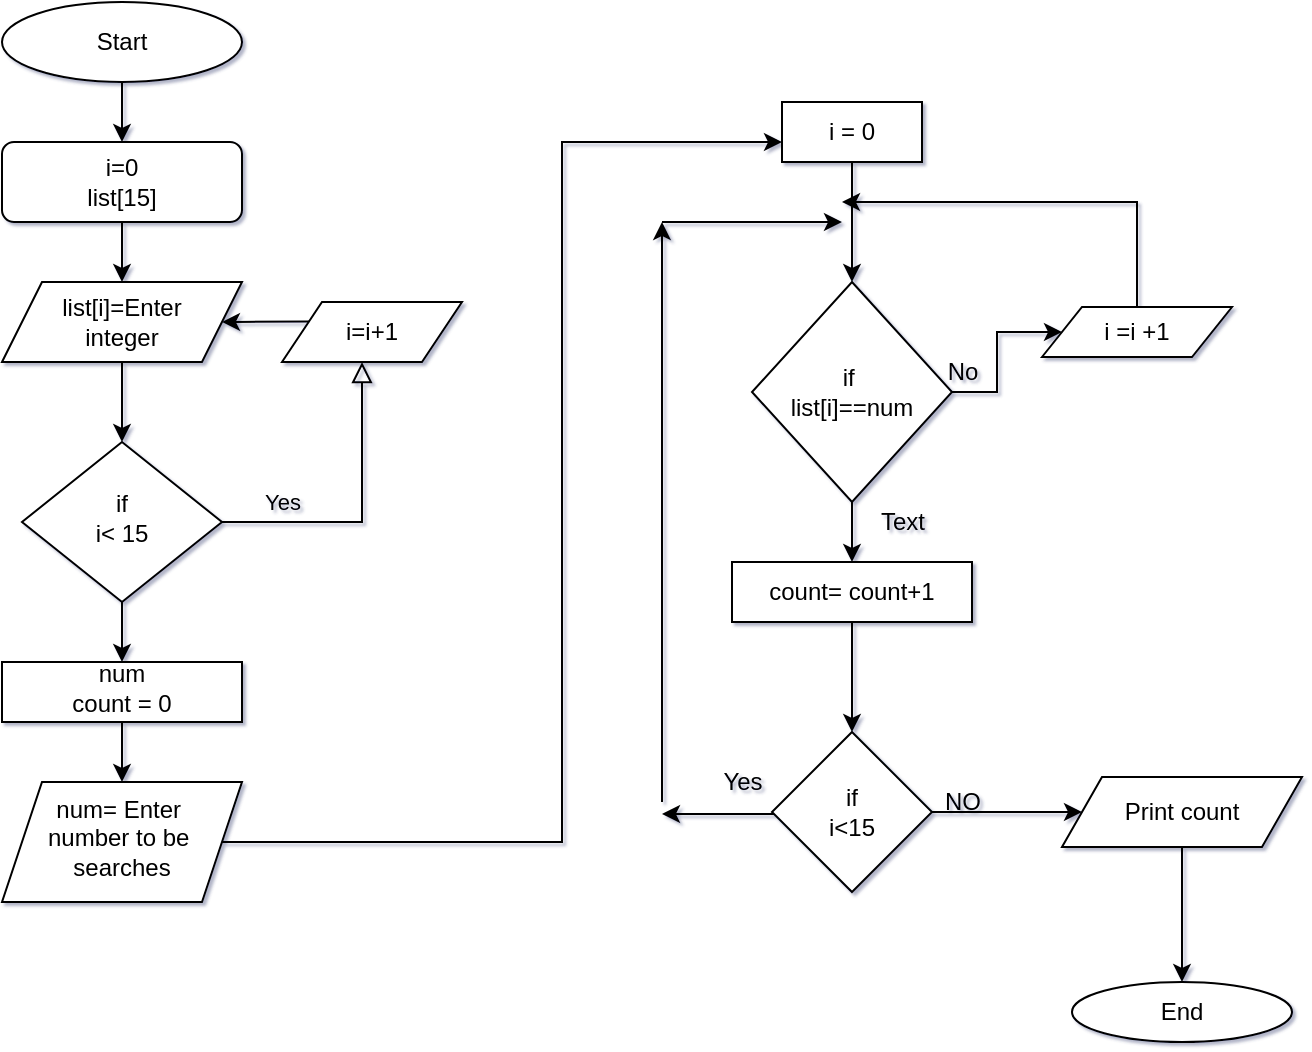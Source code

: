 <mxfile version="20.4.1" type="github" pages="2">
  <diagram id="C5RBs43oDa-KdzZeNtuy" name="Page-1">
    <mxGraphModel dx="919" dy="544" grid="0" gridSize="10" guides="1" tooltips="1" connect="1" arrows="1" fold="1" page="0" pageScale="1" pageWidth="827" pageHeight="1169" background="none" math="0" shadow="1">
      <root>
        <mxCell id="WIyWlLk6GJQsqaUBKTNV-0" />
        <mxCell id="WIyWlLk6GJQsqaUBKTNV-1" parent="WIyWlLk6GJQsqaUBKTNV-0" />
        <mxCell id="VJhRSetC97pbtoIP39l7-17" value="" style="edgeStyle=orthogonalEdgeStyle;rounded=0;orthogonalLoop=1;jettySize=auto;html=1;" edge="1" parent="WIyWlLk6GJQsqaUBKTNV-1" source="WIyWlLk6GJQsqaUBKTNV-3" target="VJhRSetC97pbtoIP39l7-2">
          <mxGeometry relative="1" as="geometry" />
        </mxCell>
        <mxCell id="WIyWlLk6GJQsqaUBKTNV-3" value="i=0&lt;br&gt;list[15]" style="rounded=1;whiteSpace=wrap;html=1;fontSize=12;glass=0;strokeWidth=1;shadow=0;" parent="WIyWlLk6GJQsqaUBKTNV-1" vertex="1">
          <mxGeometry x="160" y="80" width="120" height="40" as="geometry" />
        </mxCell>
        <mxCell id="VJhRSetC97pbtoIP39l7-12" value="" style="edgeStyle=orthogonalEdgeStyle;rounded=0;orthogonalLoop=1;jettySize=auto;html=1;" edge="1" parent="WIyWlLk6GJQsqaUBKTNV-1" source="WIyWlLk6GJQsqaUBKTNV-6" target="VJhRSetC97pbtoIP39l7-11">
          <mxGeometry relative="1" as="geometry" />
        </mxCell>
        <mxCell id="WIyWlLk6GJQsqaUBKTNV-6" value="if&lt;br&gt;i&amp;lt; 15" style="rhombus;whiteSpace=wrap;html=1;shadow=0;fontFamily=Helvetica;fontSize=12;align=center;strokeWidth=1;spacing=6;spacingTop=-4;" parent="WIyWlLk6GJQsqaUBKTNV-1" vertex="1">
          <mxGeometry x="170" y="230" width="100" height="80" as="geometry" />
        </mxCell>
        <mxCell id="VJhRSetC97pbtoIP39l7-1" value="" style="edgeStyle=orthogonalEdgeStyle;rounded=0;orthogonalLoop=1;jettySize=auto;html=1;" edge="1" parent="WIyWlLk6GJQsqaUBKTNV-1" source="VJhRSetC97pbtoIP39l7-0" target="WIyWlLk6GJQsqaUBKTNV-3">
          <mxGeometry relative="1" as="geometry" />
        </mxCell>
        <mxCell id="VJhRSetC97pbtoIP39l7-0" value="Start" style="ellipse;whiteSpace=wrap;html=1;" vertex="1" parent="WIyWlLk6GJQsqaUBKTNV-1">
          <mxGeometry x="160" y="10" width="120" height="40" as="geometry" />
        </mxCell>
        <mxCell id="VJhRSetC97pbtoIP39l7-10" value="" style="edgeStyle=orthogonalEdgeStyle;rounded=0;orthogonalLoop=1;jettySize=auto;html=1;" edge="1" parent="WIyWlLk6GJQsqaUBKTNV-1" source="VJhRSetC97pbtoIP39l7-2" target="WIyWlLk6GJQsqaUBKTNV-6">
          <mxGeometry relative="1" as="geometry" />
        </mxCell>
        <mxCell id="VJhRSetC97pbtoIP39l7-2" value="list[i]=Enter &lt;br&gt;integer" style="shape=parallelogram;perimeter=parallelogramPerimeter;whiteSpace=wrap;html=1;fixedSize=1;" vertex="1" parent="WIyWlLk6GJQsqaUBKTNV-1">
          <mxGeometry x="160" y="150" width="120" height="40" as="geometry" />
        </mxCell>
        <mxCell id="VJhRSetC97pbtoIP39l7-3" value="Yes" style="edgeStyle=orthogonalEdgeStyle;rounded=0;html=1;jettySize=auto;orthogonalLoop=1;fontSize=11;endArrow=block;endFill=0;endSize=8;strokeWidth=1;shadow=0;labelBackgroundColor=none;" edge="1" parent="WIyWlLk6GJQsqaUBKTNV-1">
          <mxGeometry x="-0.6" y="10" relative="1" as="geometry">
            <mxPoint as="offset" />
            <mxPoint x="270" y="270" as="sourcePoint" />
            <mxPoint x="340" y="190" as="targetPoint" />
            <Array as="points">
              <mxPoint x="270" y="270" />
              <mxPoint x="340" y="270" />
            </Array>
          </mxGeometry>
        </mxCell>
        <mxCell id="VJhRSetC97pbtoIP39l7-6" value="i=i+1" style="shape=parallelogram;perimeter=parallelogramPerimeter;whiteSpace=wrap;html=1;fixedSize=1;" vertex="1" parent="WIyWlLk6GJQsqaUBKTNV-1">
          <mxGeometry x="300" y="160" width="90" height="30" as="geometry" />
        </mxCell>
        <mxCell id="VJhRSetC97pbtoIP39l7-9" value="" style="endArrow=classic;html=1;rounded=0;entryX=1;entryY=0.5;entryDx=0;entryDy=0;exitX=0;exitY=0.25;exitDx=0;exitDy=0;" edge="1" parent="WIyWlLk6GJQsqaUBKTNV-1" source="VJhRSetC97pbtoIP39l7-6" target="VJhRSetC97pbtoIP39l7-2">
          <mxGeometry width="50" height="50" relative="1" as="geometry">
            <mxPoint x="360" y="310" as="sourcePoint" />
            <mxPoint x="280" y="170" as="targetPoint" />
          </mxGeometry>
        </mxCell>
        <mxCell id="VJhRSetC97pbtoIP39l7-14" value="" style="edgeStyle=orthogonalEdgeStyle;rounded=0;orthogonalLoop=1;jettySize=auto;html=1;" edge="1" parent="WIyWlLk6GJQsqaUBKTNV-1" source="VJhRSetC97pbtoIP39l7-11" target="VJhRSetC97pbtoIP39l7-13">
          <mxGeometry relative="1" as="geometry" />
        </mxCell>
        <mxCell id="VJhRSetC97pbtoIP39l7-11" value="num&lt;br&gt;count = 0" style="whiteSpace=wrap;html=1;shadow=0;strokeWidth=1;spacing=6;spacingTop=-4;" vertex="1" parent="WIyWlLk6GJQsqaUBKTNV-1">
          <mxGeometry x="160" y="340" width="120" height="30" as="geometry" />
        </mxCell>
        <mxCell id="VJhRSetC97pbtoIP39l7-15" style="edgeStyle=orthogonalEdgeStyle;rounded=0;orthogonalLoop=1;jettySize=auto;html=1;exitX=1;exitY=0.5;exitDx=0;exitDy=0;" edge="1" parent="WIyWlLk6GJQsqaUBKTNV-1" source="VJhRSetC97pbtoIP39l7-13">
          <mxGeometry relative="1" as="geometry">
            <mxPoint x="550" y="80" as="targetPoint" />
            <Array as="points">
              <mxPoint x="440" y="430" />
            </Array>
          </mxGeometry>
        </mxCell>
        <mxCell id="VJhRSetC97pbtoIP39l7-13" value="num= Enter&amp;nbsp;&lt;br&gt;number to be&amp;nbsp;&lt;br&gt;searches" style="shape=parallelogram;perimeter=parallelogramPerimeter;whiteSpace=wrap;html=1;fixedSize=1;shadow=0;strokeWidth=1;spacing=6;spacingTop=-4;" vertex="1" parent="WIyWlLk6GJQsqaUBKTNV-1">
          <mxGeometry x="160" y="400" width="120" height="60" as="geometry" />
        </mxCell>
        <mxCell id="VJhRSetC97pbtoIP39l7-19" value="" style="edgeStyle=orthogonalEdgeStyle;rounded=0;orthogonalLoop=1;jettySize=auto;html=1;" edge="1" parent="WIyWlLk6GJQsqaUBKTNV-1" source="VJhRSetC97pbtoIP39l7-16" target="VJhRSetC97pbtoIP39l7-18">
          <mxGeometry relative="1" as="geometry" />
        </mxCell>
        <mxCell id="VJhRSetC97pbtoIP39l7-16" value="i = 0" style="rounded=0;whiteSpace=wrap;html=1;" vertex="1" parent="WIyWlLk6GJQsqaUBKTNV-1">
          <mxGeometry x="550" y="60" width="70" height="30" as="geometry" />
        </mxCell>
        <mxCell id="VJhRSetC97pbtoIP39l7-23" value="" style="edgeStyle=orthogonalEdgeStyle;rounded=0;orthogonalLoop=1;jettySize=auto;html=1;" edge="1" parent="WIyWlLk6GJQsqaUBKTNV-1" source="VJhRSetC97pbtoIP39l7-18" target="VJhRSetC97pbtoIP39l7-22">
          <mxGeometry relative="1" as="geometry" />
        </mxCell>
        <mxCell id="VJhRSetC97pbtoIP39l7-30" value="" style="edgeStyle=orthogonalEdgeStyle;rounded=0;orthogonalLoop=1;jettySize=auto;html=1;" edge="1" parent="WIyWlLk6GJQsqaUBKTNV-1" source="VJhRSetC97pbtoIP39l7-18" target="VJhRSetC97pbtoIP39l7-29">
          <mxGeometry relative="1" as="geometry" />
        </mxCell>
        <mxCell id="VJhRSetC97pbtoIP39l7-18" value="if&amp;nbsp;&lt;br&gt;list[i]==num" style="rhombus;whiteSpace=wrap;html=1;rounded=0;" vertex="1" parent="WIyWlLk6GJQsqaUBKTNV-1">
          <mxGeometry x="535" y="150" width="100" height="110" as="geometry" />
        </mxCell>
        <mxCell id="VJhRSetC97pbtoIP39l7-26" style="edgeStyle=orthogonalEdgeStyle;rounded=0;orthogonalLoop=1;jettySize=auto;html=1;exitX=0.5;exitY=0;exitDx=0;exitDy=0;" edge="1" parent="WIyWlLk6GJQsqaUBKTNV-1" source="VJhRSetC97pbtoIP39l7-22">
          <mxGeometry relative="1" as="geometry">
            <mxPoint x="580" y="110" as="targetPoint" />
            <Array as="points">
              <mxPoint x="728" y="110" />
              <mxPoint x="590" y="110" />
            </Array>
          </mxGeometry>
        </mxCell>
        <mxCell id="VJhRSetC97pbtoIP39l7-22" value="i =i +1" style="shape=parallelogram;perimeter=parallelogramPerimeter;whiteSpace=wrap;html=1;fixedSize=1;rounded=0;" vertex="1" parent="WIyWlLk6GJQsqaUBKTNV-1">
          <mxGeometry x="680" y="162.5" width="95" height="25" as="geometry" />
        </mxCell>
        <mxCell id="VJhRSetC97pbtoIP39l7-24" value="" style="endArrow=classic;html=1;rounded=0;exitX=0.914;exitY=1.033;exitDx=0;exitDy=0;exitPerimeter=0;" edge="1" parent="WIyWlLk6GJQsqaUBKTNV-1" source="VJhRSetC97pbtoIP39l7-38">
          <mxGeometry width="50" height="50" relative="1" as="geometry">
            <mxPoint x="370" y="290" as="sourcePoint" />
            <mxPoint x="490" y="416" as="targetPoint" />
          </mxGeometry>
        </mxCell>
        <mxCell id="VJhRSetC97pbtoIP39l7-28" value="No" style="text;html=1;align=center;verticalAlign=middle;resizable=0;points=[];autosize=1;strokeColor=none;fillColor=none;" vertex="1" parent="WIyWlLk6GJQsqaUBKTNV-1">
          <mxGeometry x="620" y="180" width="40" height="30" as="geometry" />
        </mxCell>
        <mxCell id="VJhRSetC97pbtoIP39l7-32" value="" style="edgeStyle=orthogonalEdgeStyle;rounded=0;orthogonalLoop=1;jettySize=auto;html=1;" edge="1" parent="WIyWlLk6GJQsqaUBKTNV-1" source="VJhRSetC97pbtoIP39l7-29" target="VJhRSetC97pbtoIP39l7-31">
          <mxGeometry relative="1" as="geometry" />
        </mxCell>
        <mxCell id="VJhRSetC97pbtoIP39l7-29" value="count= count+1" style="whiteSpace=wrap;html=1;rounded=0;" vertex="1" parent="WIyWlLk6GJQsqaUBKTNV-1">
          <mxGeometry x="525" y="290" width="120" height="30" as="geometry" />
        </mxCell>
        <mxCell id="VJhRSetC97pbtoIP39l7-34" value="" style="edgeStyle=orthogonalEdgeStyle;rounded=0;orthogonalLoop=1;jettySize=auto;html=1;" edge="1" parent="WIyWlLk6GJQsqaUBKTNV-1" source="VJhRSetC97pbtoIP39l7-31" target="VJhRSetC97pbtoIP39l7-33">
          <mxGeometry relative="1" as="geometry" />
        </mxCell>
        <mxCell id="VJhRSetC97pbtoIP39l7-31" value="if&lt;br&gt;i&amp;lt;15" style="rhombus;whiteSpace=wrap;html=1;rounded=0;" vertex="1" parent="WIyWlLk6GJQsqaUBKTNV-1">
          <mxGeometry x="545" y="375" width="80" height="80" as="geometry" />
        </mxCell>
        <mxCell id="VJhRSetC97pbtoIP39l7-36" value="" style="edgeStyle=orthogonalEdgeStyle;rounded=0;orthogonalLoop=1;jettySize=auto;html=1;" edge="1" parent="WIyWlLk6GJQsqaUBKTNV-1" source="VJhRSetC97pbtoIP39l7-33" target="VJhRSetC97pbtoIP39l7-35">
          <mxGeometry relative="1" as="geometry" />
        </mxCell>
        <mxCell id="VJhRSetC97pbtoIP39l7-33" value="Print count" style="shape=parallelogram;perimeter=parallelogramPerimeter;whiteSpace=wrap;html=1;fixedSize=1;rounded=0;" vertex="1" parent="WIyWlLk6GJQsqaUBKTNV-1">
          <mxGeometry x="690" y="397.5" width="120" height="35" as="geometry" />
        </mxCell>
        <mxCell id="VJhRSetC97pbtoIP39l7-35" value="End" style="ellipse;whiteSpace=wrap;html=1;rounded=0;" vertex="1" parent="WIyWlLk6GJQsqaUBKTNV-1">
          <mxGeometry x="695" y="500" width="110" height="30" as="geometry" />
        </mxCell>
        <mxCell id="VJhRSetC97pbtoIP39l7-37" value="NO" style="text;html=1;align=center;verticalAlign=middle;resizable=0;points=[];autosize=1;strokeColor=none;fillColor=none;" vertex="1" parent="WIyWlLk6GJQsqaUBKTNV-1">
          <mxGeometry x="620" y="395" width="40" height="30" as="geometry" />
        </mxCell>
        <mxCell id="VJhRSetC97pbtoIP39l7-38" value="Yes" style="text;html=1;align=center;verticalAlign=middle;resizable=0;points=[];autosize=1;strokeColor=none;fillColor=none;" vertex="1" parent="WIyWlLk6GJQsqaUBKTNV-1">
          <mxGeometry x="510" y="385" width="40" height="30" as="geometry" />
        </mxCell>
        <mxCell id="VJhRSetC97pbtoIP39l7-39" value="Text" style="text;html=1;align=center;verticalAlign=middle;resizable=0;points=[];autosize=1;strokeColor=none;fillColor=none;" vertex="1" parent="WIyWlLk6GJQsqaUBKTNV-1">
          <mxGeometry x="590" y="260" width="40" height="20" as="geometry" />
        </mxCell>
        <mxCell id="VJhRSetC97pbtoIP39l7-42" value="" style="endArrow=classic;html=1;rounded=0;" edge="1" parent="WIyWlLk6GJQsqaUBKTNV-1">
          <mxGeometry width="50" height="50" relative="1" as="geometry">
            <mxPoint x="490" y="410" as="sourcePoint" />
            <mxPoint x="490" y="120" as="targetPoint" />
          </mxGeometry>
        </mxCell>
        <mxCell id="VJhRSetC97pbtoIP39l7-43" value="" style="endArrow=classic;html=1;rounded=0;" edge="1" parent="WIyWlLk6GJQsqaUBKTNV-1">
          <mxGeometry width="50" height="50" relative="1" as="geometry">
            <mxPoint x="490" y="120" as="sourcePoint" />
            <mxPoint x="580" y="120" as="targetPoint" />
          </mxGeometry>
        </mxCell>
      </root>
    </mxGraphModel>
  </diagram>
  <diagram id="4hwfQrUtdsiVBXjQnOoz" name="Page-2">
    <mxGraphModel dx="1504" dy="891" grid="0" gridSize="10" guides="1" tooltips="1" connect="1" arrows="1" fold="1" page="1" pageScale="1" pageWidth="827" pageHeight="1169" math="0" shadow="0">
      <root>
        <mxCell id="0" />
        <mxCell id="1" parent="0" />
        <mxCell id="2_LkHZBFIgdgr9oMmbcm-4" value="" style="edgeStyle=orthogonalEdgeStyle;rounded=0;orthogonalLoop=1;jettySize=auto;html=1;" edge="1" parent="1" source="2_LkHZBFIgdgr9oMmbcm-2" target="2_LkHZBFIgdgr9oMmbcm-3">
          <mxGeometry relative="1" as="geometry" />
        </mxCell>
        <mxCell id="2_LkHZBFIgdgr9oMmbcm-2" value="Star" style="ellipse;whiteSpace=wrap;html=1;" vertex="1" parent="1">
          <mxGeometry x="40" y="10" width="120" height="40" as="geometry" />
        </mxCell>
        <mxCell id="2_LkHZBFIgdgr9oMmbcm-6" value="" style="edgeStyle=orthogonalEdgeStyle;rounded=0;orthogonalLoop=1;jettySize=auto;html=1;" edge="1" parent="1" source="2_LkHZBFIgdgr9oMmbcm-3" target="2_LkHZBFIgdgr9oMmbcm-5">
          <mxGeometry relative="1" as="geometry" />
        </mxCell>
        <mxCell id="2_LkHZBFIgdgr9oMmbcm-3" value="Pay&lt;br&gt;Tax" style="whiteSpace=wrap;html=1;" vertex="1" parent="1">
          <mxGeometry x="40" y="80" width="120" height="40" as="geometry" />
        </mxCell>
        <mxCell id="2_LkHZBFIgdgr9oMmbcm-8" value="" style="edgeStyle=orthogonalEdgeStyle;rounded=0;orthogonalLoop=1;jettySize=auto;html=1;" edge="1" parent="1" source="2_LkHZBFIgdgr9oMmbcm-5" target="2_LkHZBFIgdgr9oMmbcm-7">
          <mxGeometry relative="1" as="geometry" />
        </mxCell>
        <mxCell id="2_LkHZBFIgdgr9oMmbcm-5" value="Input Pay" style="shape=parallelogram;perimeter=parallelogramPerimeter;whiteSpace=wrap;html=1;fixedSize=1;" vertex="1" parent="1">
          <mxGeometry x="40" y="150" width="120" height="30" as="geometry" />
        </mxCell>
        <mxCell id="2_LkHZBFIgdgr9oMmbcm-10" value="" style="edgeStyle=orthogonalEdgeStyle;rounded=0;orthogonalLoop=1;jettySize=auto;html=1;" edge="1" parent="1" source="2_LkHZBFIgdgr9oMmbcm-7" target="2_LkHZBFIgdgr9oMmbcm-9">
          <mxGeometry relative="1" as="geometry" />
        </mxCell>
        <mxCell id="2_LkHZBFIgdgr9oMmbcm-28" value="" style="edgeStyle=orthogonalEdgeStyle;rounded=0;orthogonalLoop=1;jettySize=auto;html=1;" edge="1" parent="1" source="2_LkHZBFIgdgr9oMmbcm-7" target="2_LkHZBFIgdgr9oMmbcm-14">
          <mxGeometry relative="1" as="geometry" />
        </mxCell>
        <mxCell id="2_LkHZBFIgdgr9oMmbcm-7" value="if&amp;nbsp;&lt;br&gt;Pay &amp;gt;= 0&lt;br&gt;OR&lt;br&gt;Pay&amp;lt;=10,0000" style="rhombus;whiteSpace=wrap;html=1;" vertex="1" parent="1">
          <mxGeometry x="30" y="210" width="140" height="120" as="geometry" />
        </mxCell>
        <mxCell id="2_LkHZBFIgdgr9oMmbcm-12" value="" style="edgeStyle=orthogonalEdgeStyle;rounded=0;orthogonalLoop=1;jettySize=auto;html=1;" edge="1" parent="1" source="2_LkHZBFIgdgr9oMmbcm-9" target="2_LkHZBFIgdgr9oMmbcm-11">
          <mxGeometry relative="1" as="geometry" />
        </mxCell>
        <mxCell id="2_LkHZBFIgdgr9oMmbcm-9" value="Tax = pay*0.05" style="shape=parallelogram;perimeter=parallelogramPerimeter;whiteSpace=wrap;html=1;fixedSize=1;" vertex="1" parent="1">
          <mxGeometry x="200" y="251.25" width="120" height="37.5" as="geometry" />
        </mxCell>
        <mxCell id="2_LkHZBFIgdgr9oMmbcm-37" style="edgeStyle=orthogonalEdgeStyle;rounded=0;orthogonalLoop=1;jettySize=auto;html=1;exitX=1;exitY=0.5;exitDx=0;exitDy=0;" edge="1" parent="1" source="2_LkHZBFIgdgr9oMmbcm-11">
          <mxGeometry relative="1" as="geometry">
            <mxPoint x="600" y="270.455" as="targetPoint" />
          </mxGeometry>
        </mxCell>
        <mxCell id="2_LkHZBFIgdgr9oMmbcm-11" value="Print Tax" style="shape=parallelogram;perimeter=parallelogramPerimeter;whiteSpace=wrap;html=1;fixedSize=1;" vertex="1" parent="1">
          <mxGeometry x="370" y="257.5" width="120" height="25" as="geometry" />
        </mxCell>
        <mxCell id="2_LkHZBFIgdgr9oMmbcm-13" value="" style="edgeStyle=orthogonalEdgeStyle;rounded=0;orthogonalLoop=1;jettySize=auto;html=1;" edge="1" parent="1" source="2_LkHZBFIgdgr9oMmbcm-14" target="2_LkHZBFIgdgr9oMmbcm-16">
          <mxGeometry relative="1" as="geometry" />
        </mxCell>
        <mxCell id="2_LkHZBFIgdgr9oMmbcm-29" value="" style="edgeStyle=orthogonalEdgeStyle;rounded=0;orthogonalLoop=1;jettySize=auto;html=1;" edge="1" parent="1" source="2_LkHZBFIgdgr9oMmbcm-14" target="2_LkHZBFIgdgr9oMmbcm-19">
          <mxGeometry relative="1" as="geometry" />
        </mxCell>
        <mxCell id="2_LkHZBFIgdgr9oMmbcm-14" value="if&amp;nbsp;&lt;br&gt;Pay &amp;gt;= 10,0001&lt;br&gt;OR&lt;br&gt;Pay&amp;lt;=20,0000" style="rhombus;whiteSpace=wrap;html=1;" vertex="1" parent="1">
          <mxGeometry x="30" y="350" width="140" height="120" as="geometry" />
        </mxCell>
        <mxCell id="2_LkHZBFIgdgr9oMmbcm-15" value="" style="edgeStyle=orthogonalEdgeStyle;rounded=0;orthogonalLoop=1;jettySize=auto;html=1;" edge="1" parent="1" source="2_LkHZBFIgdgr9oMmbcm-16" target="2_LkHZBFIgdgr9oMmbcm-17">
          <mxGeometry relative="1" as="geometry" />
        </mxCell>
        <mxCell id="2_LkHZBFIgdgr9oMmbcm-16" value="Tax = pay*0.1" style="shape=parallelogram;perimeter=parallelogramPerimeter;whiteSpace=wrap;html=1;fixedSize=1;" vertex="1" parent="1">
          <mxGeometry x="200" y="391.25" width="120" height="37.5" as="geometry" />
        </mxCell>
        <mxCell id="2_LkHZBFIgdgr9oMmbcm-38" style="edgeStyle=orthogonalEdgeStyle;rounded=0;orthogonalLoop=1;jettySize=auto;html=1;exitX=1;exitY=0.5;exitDx=0;exitDy=0;" edge="1" parent="1" source="2_LkHZBFIgdgr9oMmbcm-17">
          <mxGeometry relative="1" as="geometry">
            <mxPoint x="600" y="410.455" as="targetPoint" />
          </mxGeometry>
        </mxCell>
        <mxCell id="2_LkHZBFIgdgr9oMmbcm-17" value="Print Tax" style="shape=parallelogram;perimeter=parallelogramPerimeter;whiteSpace=wrap;html=1;fixedSize=1;" vertex="1" parent="1">
          <mxGeometry x="370" y="397.5" width="120" height="25" as="geometry" />
        </mxCell>
        <mxCell id="2_LkHZBFIgdgr9oMmbcm-18" value="" style="edgeStyle=orthogonalEdgeStyle;rounded=0;orthogonalLoop=1;jettySize=auto;html=1;" edge="1" parent="1" source="2_LkHZBFIgdgr9oMmbcm-19" target="2_LkHZBFIgdgr9oMmbcm-21">
          <mxGeometry relative="1" as="geometry" />
        </mxCell>
        <mxCell id="2_LkHZBFIgdgr9oMmbcm-30" value="" style="edgeStyle=orthogonalEdgeStyle;rounded=0;orthogonalLoop=1;jettySize=auto;html=1;" edge="1" parent="1" source="2_LkHZBFIgdgr9oMmbcm-19" target="2_LkHZBFIgdgr9oMmbcm-24">
          <mxGeometry relative="1" as="geometry" />
        </mxCell>
        <mxCell id="2_LkHZBFIgdgr9oMmbcm-19" value="if&amp;nbsp;&lt;br&gt;Pay &amp;gt;= 20,0001&lt;br&gt;OR&lt;br&gt;Pay&amp;lt;=30,0000" style="rhombus;whiteSpace=wrap;html=1;" vertex="1" parent="1">
          <mxGeometry x="30" y="500" width="140" height="120" as="geometry" />
        </mxCell>
        <mxCell id="2_LkHZBFIgdgr9oMmbcm-20" value="" style="edgeStyle=orthogonalEdgeStyle;rounded=0;orthogonalLoop=1;jettySize=auto;html=1;" edge="1" parent="1" source="2_LkHZBFIgdgr9oMmbcm-21" target="2_LkHZBFIgdgr9oMmbcm-22">
          <mxGeometry relative="1" as="geometry" />
        </mxCell>
        <mxCell id="2_LkHZBFIgdgr9oMmbcm-21" value="Tax = pay*0.2" style="shape=parallelogram;perimeter=parallelogramPerimeter;whiteSpace=wrap;html=1;fixedSize=1;" vertex="1" parent="1">
          <mxGeometry x="200" y="541.25" width="120" height="37.5" as="geometry" />
        </mxCell>
        <mxCell id="2_LkHZBFIgdgr9oMmbcm-39" style="edgeStyle=orthogonalEdgeStyle;rounded=0;orthogonalLoop=1;jettySize=auto;html=1;exitX=1;exitY=0.5;exitDx=0;exitDy=0;" edge="1" parent="1" source="2_LkHZBFIgdgr9oMmbcm-22">
          <mxGeometry relative="1" as="geometry">
            <mxPoint x="600" y="560.455" as="targetPoint" />
          </mxGeometry>
        </mxCell>
        <mxCell id="2_LkHZBFIgdgr9oMmbcm-22" value="Print Tax" style="shape=parallelogram;perimeter=parallelogramPerimeter;whiteSpace=wrap;html=1;fixedSize=1;" vertex="1" parent="1">
          <mxGeometry x="370" y="547.5" width="120" height="25" as="geometry" />
        </mxCell>
        <mxCell id="2_LkHZBFIgdgr9oMmbcm-23" value="" style="edgeStyle=orthogonalEdgeStyle;rounded=0;orthogonalLoop=1;jettySize=auto;html=1;" edge="1" parent="1" source="2_LkHZBFIgdgr9oMmbcm-24" target="2_LkHZBFIgdgr9oMmbcm-26">
          <mxGeometry relative="1" as="geometry" />
        </mxCell>
        <mxCell id="2_LkHZBFIgdgr9oMmbcm-36" value="" style="edgeStyle=orthogonalEdgeStyle;rounded=0;orthogonalLoop=1;jettySize=auto;html=1;" edge="1" parent="1" source="2_LkHZBFIgdgr9oMmbcm-24" target="2_LkHZBFIgdgr9oMmbcm-32">
          <mxGeometry relative="1" as="geometry" />
        </mxCell>
        <mxCell id="2_LkHZBFIgdgr9oMmbcm-24" value="if&amp;nbsp;&lt;br&gt;Pay &amp;gt;= 30,0000&lt;br&gt;OR&lt;br&gt;Pay&amp;lt;=40,0000" style="rhombus;whiteSpace=wrap;html=1;" vertex="1" parent="1">
          <mxGeometry x="30" y="650" width="140" height="120" as="geometry" />
        </mxCell>
        <mxCell id="2_LkHZBFIgdgr9oMmbcm-25" value="" style="edgeStyle=orthogonalEdgeStyle;rounded=0;orthogonalLoop=1;jettySize=auto;html=1;" edge="1" parent="1" source="2_LkHZBFIgdgr9oMmbcm-26" target="2_LkHZBFIgdgr9oMmbcm-27">
          <mxGeometry relative="1" as="geometry" />
        </mxCell>
        <mxCell id="2_LkHZBFIgdgr9oMmbcm-26" value="Tax = pay*0.3" style="shape=parallelogram;perimeter=parallelogramPerimeter;whiteSpace=wrap;html=1;fixedSize=1;" vertex="1" parent="1">
          <mxGeometry x="210" y="691.25" width="120" height="37.5" as="geometry" />
        </mxCell>
        <mxCell id="2_LkHZBFIgdgr9oMmbcm-40" style="edgeStyle=orthogonalEdgeStyle;rounded=0;orthogonalLoop=1;jettySize=auto;html=1;exitX=1;exitY=0.5;exitDx=0;exitDy=0;" edge="1" parent="1" source="2_LkHZBFIgdgr9oMmbcm-27">
          <mxGeometry relative="1" as="geometry">
            <mxPoint x="600" y="710.455" as="targetPoint" />
          </mxGeometry>
        </mxCell>
        <mxCell id="2_LkHZBFIgdgr9oMmbcm-27" value="Print Tax" style="shape=parallelogram;perimeter=parallelogramPerimeter;whiteSpace=wrap;html=1;fixedSize=1;" vertex="1" parent="1">
          <mxGeometry x="370" y="697.5" width="120" height="25" as="geometry" />
        </mxCell>
        <mxCell id="2_LkHZBFIgdgr9oMmbcm-31" value="" style="edgeStyle=orthogonalEdgeStyle;rounded=0;orthogonalLoop=1;jettySize=auto;html=1;" edge="1" parent="1" source="2_LkHZBFIgdgr9oMmbcm-32" target="2_LkHZBFIgdgr9oMmbcm-34">
          <mxGeometry relative="1" as="geometry" />
        </mxCell>
        <mxCell id="2_LkHZBFIgdgr9oMmbcm-32" value="if&amp;nbsp;&lt;br&gt;Pay&amp;gt;40,0000" style="rhombus;whiteSpace=wrap;html=1;" vertex="1" parent="1">
          <mxGeometry x="30" y="797.5" width="140" height="120" as="geometry" />
        </mxCell>
        <mxCell id="2_LkHZBFIgdgr9oMmbcm-33" value="" style="edgeStyle=orthogonalEdgeStyle;rounded=0;orthogonalLoop=1;jettySize=auto;html=1;" edge="1" parent="1" source="2_LkHZBFIgdgr9oMmbcm-34" target="2_LkHZBFIgdgr9oMmbcm-35">
          <mxGeometry relative="1" as="geometry" />
        </mxCell>
        <mxCell id="2_LkHZBFIgdgr9oMmbcm-34" value="Tax = pay*0.4" style="shape=parallelogram;perimeter=parallelogramPerimeter;whiteSpace=wrap;html=1;fixedSize=1;" vertex="1" parent="1">
          <mxGeometry x="200" y="838.75" width="120" height="37.5" as="geometry" />
        </mxCell>
        <mxCell id="2_LkHZBFIgdgr9oMmbcm-41" style="edgeStyle=orthogonalEdgeStyle;rounded=0;orthogonalLoop=1;jettySize=auto;html=1;exitX=1;exitY=0.5;exitDx=0;exitDy=0;" edge="1" parent="1" source="2_LkHZBFIgdgr9oMmbcm-35">
          <mxGeometry relative="1" as="geometry">
            <mxPoint x="600" y="857.727" as="targetPoint" />
          </mxGeometry>
        </mxCell>
        <mxCell id="2_LkHZBFIgdgr9oMmbcm-35" value="Print Tax" style="shape=parallelogram;perimeter=parallelogramPerimeter;whiteSpace=wrap;html=1;fixedSize=1;" vertex="1" parent="1">
          <mxGeometry x="370" y="845" width="120" height="25" as="geometry" />
        </mxCell>
        <mxCell id="2_LkHZBFIgdgr9oMmbcm-42" value="" style="endArrow=classic;html=1;rounded=0;" edge="1" parent="1">
          <mxGeometry width="50" height="50" relative="1" as="geometry">
            <mxPoint x="600" y="270" as="sourcePoint" />
            <mxPoint x="600" y="920" as="targetPoint" />
          </mxGeometry>
        </mxCell>
        <mxCell id="2_LkHZBFIgdgr9oMmbcm-43" value="End" style="ellipse;whiteSpace=wrap;html=1;" vertex="1" parent="1">
          <mxGeometry x="560" y="917.5" width="90" height="32.5" as="geometry" />
        </mxCell>
      </root>
    </mxGraphModel>
  </diagram>
</mxfile>
